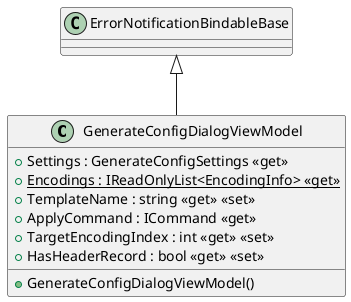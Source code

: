 @startuml
class GenerateConfigDialogViewModel {
    + Settings : GenerateConfigSettings <<get>>
    + {static} Encodings : IReadOnlyList<EncodingInfo> <<get>>
    + TemplateName : string <<get>> <<set>>
    + ApplyCommand : ICommand <<get>>
    + TargetEncodingIndex : int <<get>> <<set>>
    + HasHeaderRecord : bool <<get>> <<set>>
    + GenerateConfigDialogViewModel()
}
ErrorNotificationBindableBase <|-- GenerateConfigDialogViewModel
@enduml
